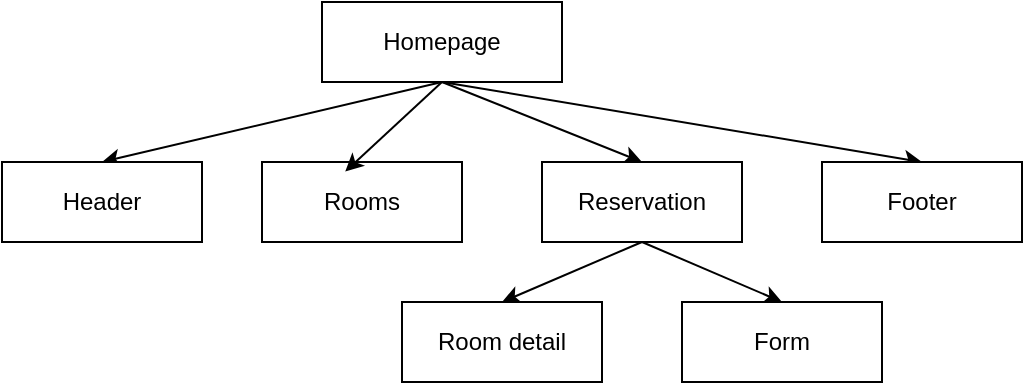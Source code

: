<mxfile>
    <diagram id="RosdmxvTaRTdcxYsi0Vs" name="Page-1">
        <mxGraphModel dx="832" dy="315" grid="1" gridSize="10" guides="1" tooltips="1" connect="1" arrows="1" fold="1" page="1" pageScale="1" pageWidth="850" pageHeight="1100" math="0" shadow="0">
            <root>
                <mxCell id="0"/>
                <mxCell id="1" parent="0"/>
                <mxCell id="11" style="edgeStyle=none;html=1;exitX=0.5;exitY=1;exitDx=0;exitDy=0;entryX=0.5;entryY=0;entryDx=0;entryDy=0;" edge="1" parent="1" source="2" target="3">
                    <mxGeometry relative="1" as="geometry"/>
                </mxCell>
                <mxCell id="13" style="edgeStyle=none;html=1;exitX=0.5;exitY=1;exitDx=0;exitDy=0;entryX=0.5;entryY=0;entryDx=0;entryDy=0;" edge="1" parent="1" source="2" target="5">
                    <mxGeometry relative="1" as="geometry"/>
                </mxCell>
                <mxCell id="14" style="edgeStyle=none;html=1;exitX=0.5;exitY=1;exitDx=0;exitDy=0;entryX=0.5;entryY=0;entryDx=0;entryDy=0;" edge="1" parent="1" source="2" target="8">
                    <mxGeometry relative="1" as="geometry"/>
                </mxCell>
                <mxCell id="2" value="Homepage" style="rounded=0;whiteSpace=wrap;html=1;" vertex="1" parent="1">
                    <mxGeometry x="340" y="40" width="120" height="40" as="geometry"/>
                </mxCell>
                <mxCell id="3" value="Header" style="rounded=0;whiteSpace=wrap;html=1;" vertex="1" parent="1">
                    <mxGeometry x="180" y="120" width="100" height="40" as="geometry"/>
                </mxCell>
                <mxCell id="4" value="Rooms" style="rounded=0;whiteSpace=wrap;html=1;" vertex="1" parent="1">
                    <mxGeometry x="310" y="120" width="100" height="40" as="geometry"/>
                </mxCell>
                <mxCell id="15" style="edgeStyle=none;html=1;exitX=0.5;exitY=1;exitDx=0;exitDy=0;entryX=0.5;entryY=0;entryDx=0;entryDy=0;" edge="1" parent="1" source="5" target="9">
                    <mxGeometry relative="1" as="geometry"/>
                </mxCell>
                <mxCell id="17" style="edgeStyle=none;html=1;exitX=0.5;exitY=1;exitDx=0;exitDy=0;entryX=0.5;entryY=0;entryDx=0;entryDy=0;" edge="1" parent="1" source="5" target="10">
                    <mxGeometry relative="1" as="geometry"/>
                </mxCell>
                <mxCell id="5" value="Reservation" style="rounded=0;whiteSpace=wrap;html=1;" vertex="1" parent="1">
                    <mxGeometry x="450" y="120" width="100" height="40" as="geometry"/>
                </mxCell>
                <mxCell id="8" value="Footer" style="rounded=0;whiteSpace=wrap;html=1;" vertex="1" parent="1">
                    <mxGeometry x="590" y="120" width="100" height="40" as="geometry"/>
                </mxCell>
                <mxCell id="9" value="Room detail" style="rounded=0;whiteSpace=wrap;html=1;" vertex="1" parent="1">
                    <mxGeometry x="380" y="190" width="100" height="40" as="geometry"/>
                </mxCell>
                <mxCell id="10" value="Form" style="rounded=0;whiteSpace=wrap;html=1;" vertex="1" parent="1">
                    <mxGeometry x="520" y="190" width="100" height="40" as="geometry"/>
                </mxCell>
                <mxCell id="12" style="edgeStyle=none;html=1;exitX=0.5;exitY=1;exitDx=0;exitDy=0;entryX=0.416;entryY=0.12;entryDx=0;entryDy=0;entryPerimeter=0;" edge="1" parent="1" source="2" target="4">
                    <mxGeometry relative="1" as="geometry"/>
                </mxCell>
            </root>
        </mxGraphModel>
    </diagram>
</mxfile>
